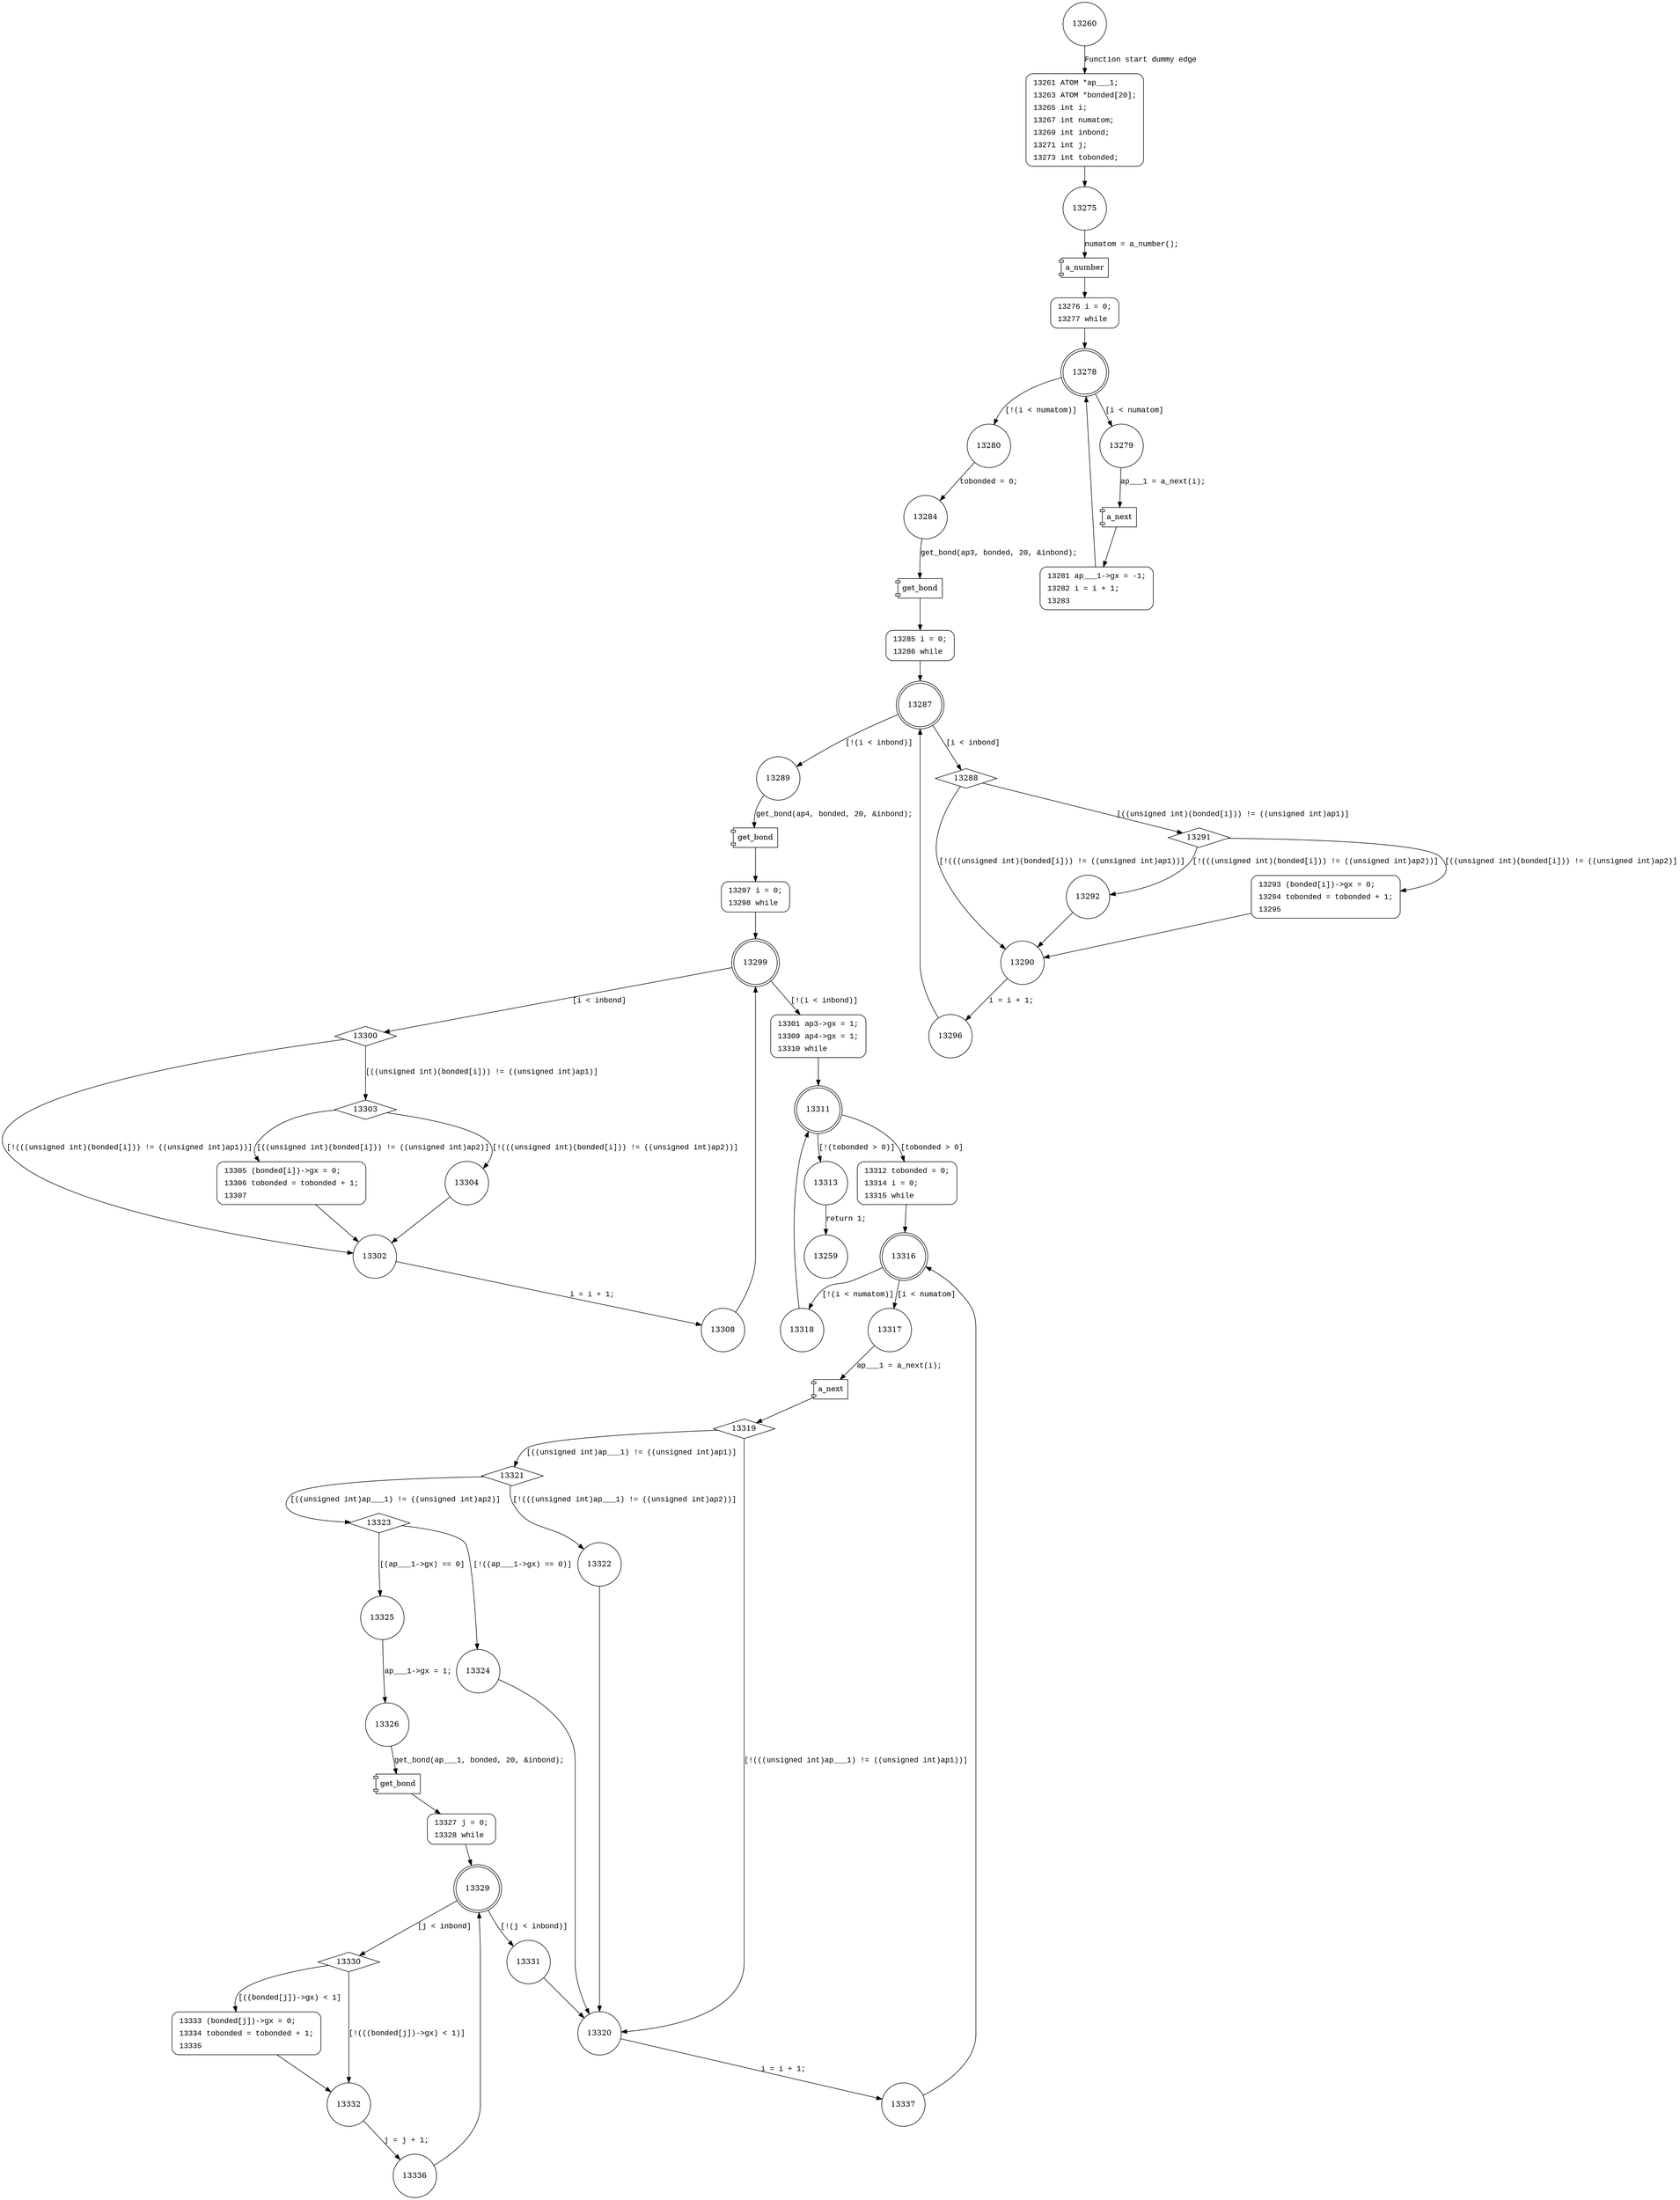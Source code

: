 digraph tset_bond_build {
13260 [shape="circle"]
13261 [shape="circle"]
13275 [shape="circle"]
13276 [shape="circle"]
13278 [shape="doublecircle"]
13280 [shape="circle"]
13279 [shape="circle"]
13281 [shape="circle"]
13284 [shape="circle"]
13285 [shape="circle"]
13287 [shape="doublecircle"]
13289 [shape="circle"]
13288 [shape="diamond"]
13290 [shape="circle"]
13291 [shape="diamond"]
13292 [shape="circle"]
13293 [shape="circle"]
13296 [shape="circle"]
13297 [shape="circle"]
13299 [shape="doublecircle"]
13301 [shape="circle"]
13300 [shape="diamond"]
13302 [shape="circle"]
13303 [shape="diamond"]
13304 [shape="circle"]
13305 [shape="circle"]
13308 [shape="circle"]
13311 [shape="doublecircle"]
13313 [shape="circle"]
13312 [shape="circle"]
13316 [shape="doublecircle"]
13318 [shape="circle"]
13317 [shape="circle"]
13319 [shape="diamond"]
13320 [shape="circle"]
13321 [shape="diamond"]
13322 [shape="circle"]
13323 [shape="diamond"]
13324 [shape="circle"]
13325 [shape="circle"]
13326 [shape="circle"]
13327 [shape="circle"]
13329 [shape="doublecircle"]
13331 [shape="circle"]
13330 [shape="diamond"]
13332 [shape="circle"]
13333 [shape="circle"]
13336 [shape="circle"]
13337 [shape="circle"]
13259 [shape="circle"]
13261 [style="filled,bold" penwidth="1" fillcolor="white" fontname="Courier New" shape="Mrecord" label=<<table border="0" cellborder="0" cellpadding="3" bgcolor="white"><tr><td align="right">13261</td><td align="left">ATOM *ap___1;</td></tr><tr><td align="right">13263</td><td align="left">ATOM *bonded[20];</td></tr><tr><td align="right">13265</td><td align="left">int i;</td></tr><tr><td align="right">13267</td><td align="left">int numatom;</td></tr><tr><td align="right">13269</td><td align="left">int inbond;</td></tr><tr><td align="right">13271</td><td align="left">int j;</td></tr><tr><td align="right">13273</td><td align="left">int tobonded;</td></tr></table>>]
13261 -> 13275[label=""]
13276 [style="filled,bold" penwidth="1" fillcolor="white" fontname="Courier New" shape="Mrecord" label=<<table border="0" cellborder="0" cellpadding="3" bgcolor="white"><tr><td align="right">13276</td><td align="left">i = 0;</td></tr><tr><td align="right">13277</td><td align="left">while</td></tr></table>>]
13276 -> 13278[label=""]
13281 [style="filled,bold" penwidth="1" fillcolor="white" fontname="Courier New" shape="Mrecord" label=<<table border="0" cellborder="0" cellpadding="3" bgcolor="white"><tr><td align="right">13281</td><td align="left">ap___1-&gt;gx = -1;</td></tr><tr><td align="right">13282</td><td align="left">i = i + 1;</td></tr><tr><td align="right">13283</td><td align="left"></td></tr></table>>]
13281 -> 13278[label=""]
13285 [style="filled,bold" penwidth="1" fillcolor="white" fontname="Courier New" shape="Mrecord" label=<<table border="0" cellborder="0" cellpadding="3" bgcolor="white"><tr><td align="right">13285</td><td align="left">i = 0;</td></tr><tr><td align="right">13286</td><td align="left">while</td></tr></table>>]
13285 -> 13287[label=""]
13293 [style="filled,bold" penwidth="1" fillcolor="white" fontname="Courier New" shape="Mrecord" label=<<table border="0" cellborder="0" cellpadding="3" bgcolor="white"><tr><td align="right">13293</td><td align="left">(bonded[i])-&gt;gx = 0;</td></tr><tr><td align="right">13294</td><td align="left">tobonded = tobonded + 1;</td></tr><tr><td align="right">13295</td><td align="left"></td></tr></table>>]
13293 -> 13290[label=""]
13297 [style="filled,bold" penwidth="1" fillcolor="white" fontname="Courier New" shape="Mrecord" label=<<table border="0" cellborder="0" cellpadding="3" bgcolor="white"><tr><td align="right">13297</td><td align="left">i = 0;</td></tr><tr><td align="right">13298</td><td align="left">while</td></tr></table>>]
13297 -> 13299[label=""]
13305 [style="filled,bold" penwidth="1" fillcolor="white" fontname="Courier New" shape="Mrecord" label=<<table border="0" cellborder="0" cellpadding="3" bgcolor="white"><tr><td align="right">13305</td><td align="left">(bonded[i])-&gt;gx = 0;</td></tr><tr><td align="right">13306</td><td align="left">tobonded = tobonded + 1;</td></tr><tr><td align="right">13307</td><td align="left"></td></tr></table>>]
13305 -> 13302[label=""]
13301 [style="filled,bold" penwidth="1" fillcolor="white" fontname="Courier New" shape="Mrecord" label=<<table border="0" cellborder="0" cellpadding="3" bgcolor="white"><tr><td align="right">13301</td><td align="left">ap3-&gt;gx = 1;</td></tr><tr><td align="right">13309</td><td align="left">ap4-&gt;gx = 1;</td></tr><tr><td align="right">13310</td><td align="left">while</td></tr></table>>]
13301 -> 13311[label=""]
13312 [style="filled,bold" penwidth="1" fillcolor="white" fontname="Courier New" shape="Mrecord" label=<<table border="0" cellborder="0" cellpadding="3" bgcolor="white"><tr><td align="right">13312</td><td align="left">tobonded = 0;</td></tr><tr><td align="right">13314</td><td align="left">i = 0;</td></tr><tr><td align="right">13315</td><td align="left">while</td></tr></table>>]
13312 -> 13316[label=""]
13327 [style="filled,bold" penwidth="1" fillcolor="white" fontname="Courier New" shape="Mrecord" label=<<table border="0" cellborder="0" cellpadding="3" bgcolor="white"><tr><td align="right">13327</td><td align="left">j = 0;</td></tr><tr><td align="right">13328</td><td align="left">while</td></tr></table>>]
13327 -> 13329[label=""]
13333 [style="filled,bold" penwidth="1" fillcolor="white" fontname="Courier New" shape="Mrecord" label=<<table border="0" cellborder="0" cellpadding="3" bgcolor="white"><tr><td align="right">13333</td><td align="left">(bonded[j])-&gt;gx = 0;</td></tr><tr><td align="right">13334</td><td align="left">tobonded = tobonded + 1;</td></tr><tr><td align="right">13335</td><td align="left"></td></tr></table>>]
13333 -> 13332[label=""]
13260 -> 13261 [label="Function start dummy edge" fontname="Courier New"]
100075 [shape="component" label="a_number"]
13275 -> 100075 [label="numatom = a_number();" fontname="Courier New"]
100075 -> 13276 [label="" fontname="Courier New"]
13278 -> 13280 [label="[!(i < numatom)]" fontname="Courier New"]
13278 -> 13279 [label="[i < numatom]" fontname="Courier New"]
100076 [shape="component" label="a_next"]
13279 -> 100076 [label="ap___1 = a_next(i);" fontname="Courier New"]
100076 -> 13281 [label="" fontname="Courier New"]
13280 -> 13284 [label="tobonded = 0;" fontname="Courier New"]
100077 [shape="component" label="get_bond"]
13284 -> 100077 [label="get_bond(ap3, bonded, 20, &inbond);" fontname="Courier New"]
100077 -> 13285 [label="" fontname="Courier New"]
13287 -> 13289 [label="[!(i < inbond)]" fontname="Courier New"]
13287 -> 13288 [label="[i < inbond]" fontname="Courier New"]
13288 -> 13290 [label="[!(((unsigned int)(bonded[i])) != ((unsigned int)ap1))]" fontname="Courier New"]
13288 -> 13291 [label="[((unsigned int)(bonded[i])) != ((unsigned int)ap1)]" fontname="Courier New"]
13291 -> 13292 [label="[!(((unsigned int)(bonded[i])) != ((unsigned int)ap2))]" fontname="Courier New"]
13291 -> 13293 [label="[((unsigned int)(bonded[i])) != ((unsigned int)ap2)]" fontname="Courier New"]
13290 -> 13296 [label="i = i + 1;" fontname="Courier New"]
13292 -> 13290 [label="" fontname="Courier New"]
100078 [shape="component" label="get_bond"]
13289 -> 100078 [label="get_bond(ap4, bonded, 20, &inbond);" fontname="Courier New"]
100078 -> 13297 [label="" fontname="Courier New"]
13299 -> 13301 [label="[!(i < inbond)]" fontname="Courier New"]
13299 -> 13300 [label="[i < inbond]" fontname="Courier New"]
13300 -> 13302 [label="[!(((unsigned int)(bonded[i])) != ((unsigned int)ap1))]" fontname="Courier New"]
13300 -> 13303 [label="[((unsigned int)(bonded[i])) != ((unsigned int)ap1)]" fontname="Courier New"]
13303 -> 13304 [label="[!(((unsigned int)(bonded[i])) != ((unsigned int)ap2))]" fontname="Courier New"]
13303 -> 13305 [label="[((unsigned int)(bonded[i])) != ((unsigned int)ap2)]" fontname="Courier New"]
13302 -> 13308 [label="i = i + 1;" fontname="Courier New"]
13304 -> 13302 [label="" fontname="Courier New"]
13311 -> 13313 [label="[!(tobonded > 0)]" fontname="Courier New"]
13311 -> 13312 [label="[tobonded > 0]" fontname="Courier New"]
13316 -> 13318 [label="[!(i < numatom)]" fontname="Courier New"]
13316 -> 13317 [label="[i < numatom]" fontname="Courier New"]
100079 [shape="component" label="a_next"]
13317 -> 100079 [label="ap___1 = a_next(i);" fontname="Courier New"]
100079 -> 13319 [label="" fontname="Courier New"]
13319 -> 13320 [label="[!(((unsigned int)ap___1) != ((unsigned int)ap1))]" fontname="Courier New"]
13319 -> 13321 [label="[((unsigned int)ap___1) != ((unsigned int)ap1)]" fontname="Courier New"]
13321 -> 13322 [label="[!(((unsigned int)ap___1) != ((unsigned int)ap2))]" fontname="Courier New"]
13321 -> 13323 [label="[((unsigned int)ap___1) != ((unsigned int)ap2)]" fontname="Courier New"]
13323 -> 13324 [label="[!((ap___1->gx) == 0)]" fontname="Courier New"]
13323 -> 13325 [label="[(ap___1->gx) == 0]" fontname="Courier New"]
100080 [shape="component" label="get_bond"]
13326 -> 100080 [label="get_bond(ap___1, bonded, 20, &inbond);" fontname="Courier New"]
100080 -> 13327 [label="" fontname="Courier New"]
13329 -> 13331 [label="[!(j < inbond)]" fontname="Courier New"]
13329 -> 13330 [label="[j < inbond]" fontname="Courier New"]
13330 -> 13332 [label="[!(((bonded[j])->gx) < 1)]" fontname="Courier New"]
13330 -> 13333 [label="[((bonded[j])->gx) < 1]" fontname="Courier New"]
13332 -> 13336 [label="j = j + 1;" fontname="Courier New"]
13331 -> 13320 [label="" fontname="Courier New"]
13320 -> 13337 [label="i = i + 1;" fontname="Courier New"]
13324 -> 13320 [label="" fontname="Courier New"]
13318 -> 13311 [label="" fontname="Courier New"]
13296 -> 13287 [label="" fontname="Courier New"]
13308 -> 13299 [label="" fontname="Courier New"]
13325 -> 13326 [label="ap___1->gx = 1;" fontname="Courier New"]
13336 -> 13329 [label="" fontname="Courier New"]
13337 -> 13316 [label="" fontname="Courier New"]
13322 -> 13320 [label="" fontname="Courier New"]
13313 -> 13259 [label="return 1;" fontname="Courier New"]
}